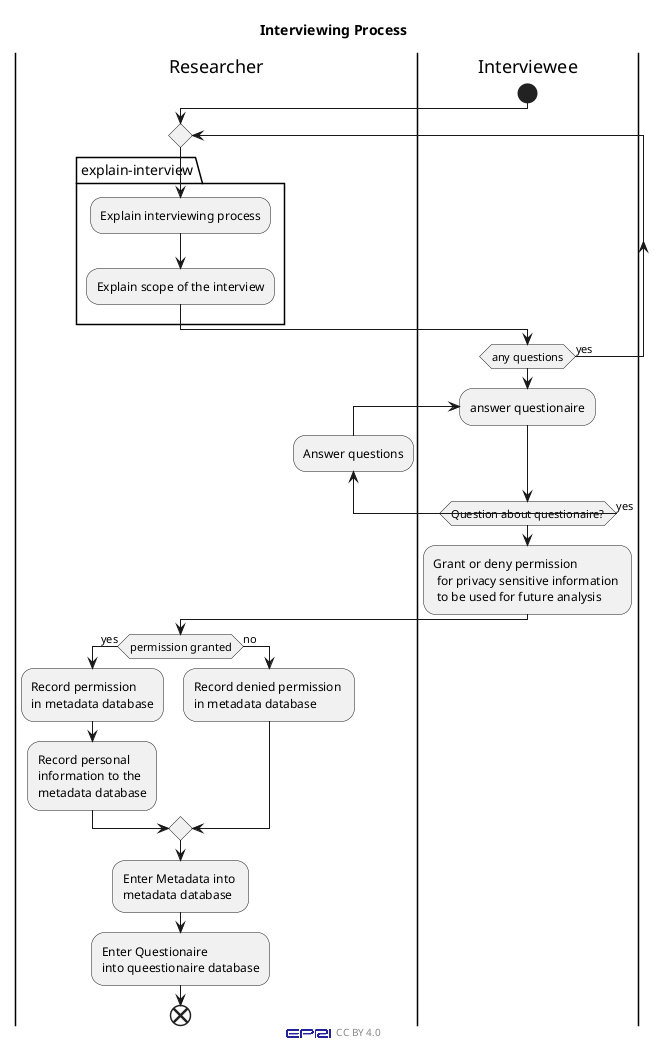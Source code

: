 @startuml Interviewing Process

sprite $EPRI [376x77/16z] {
xTm5SYH144FHVm7T_xYBmJsGktP9FP7AGEEFUePfvZewChmUGoW--Zi6yP68eMNhpdgNT_lXBJLhTrAylDSDxyhb_x0VVuQKWFVbujt7dw28kp4Ow0xS5N5t
5kFTHnzMn3sGJ7KVkolY7cW6kflT5NBNQtT5t0FHMtLHo3q38ElSprrr3_swx-gYv91UlzQuZxVTwyxvELZLmmbtuGxgSBIg1nFgpjs9kCDX04jtZViS8Dgj
--d5BdVduzthNlUwrxtkTU_sZFpkTQ-x0kxTNvKoxgyv4-SY_z7TTnoOL-Cz3dnc-NDtINdtmF7tKm13T-NT9GNTPNKtiME-Bfoykpx2NGgxA-BkFijfO8-x
A-REr5rrztHDx7LtxZQmpNrkQs1Vv3vVlO5zv_OCANS0MBhz3WDtGtZPSG92xZoQq1MizkDY07Ft_2spdaSrdAq2HDovpAhpJT_aVgfSzrSe472lEmdtkfDm
hpjrhtlTwrxtkjUzxjsEh7lTkx_wVEfkk3RSE7Tsn_0qkU0iS9__fiaukznr6tVTrPq5pnTRu3u8GDq1jhZNdRe31BOawWwGSQyxTdVg3e1_Jx7kPnXIUsoQ
vRY9EzZTMU6E_RRXmOfZJwebvdvM7XYksAKEHDYltNFspCi9WL1MuHN_1
}

footer  <$EPRI,scale=0.12,color=darkblue>  CC BY 4.0

title Interviewing Process


|Researcher|
|Interviewee|
start
|Researcher|

repeat
package explain-interview {
:Explain interviewing process;
:Explain scope of the interview;
}
|Interviewee|
repeat while (any questions) is (yes)

repeat :answer questionaire;
|Researcher|
backward :Answer questions;

|Interviewee|
repeat while (Question about questionaire?) is (yes) 

|Researcher|


|Interviewee|
:Grant or deny permission \n for privacy sensitive information \n to be used for future analysis;

|Researcher|

if (permission granted) then (yes)
:Record permission \nin metadata database;
:Record personal \ninformation to the \nmetadata database;
else (no)
:Record denied permission \nin metadata database;
endif

:Enter Metadata into \nmetadata database;
:Enter Questionaire \ninto queestionaire database;







end
@enduml